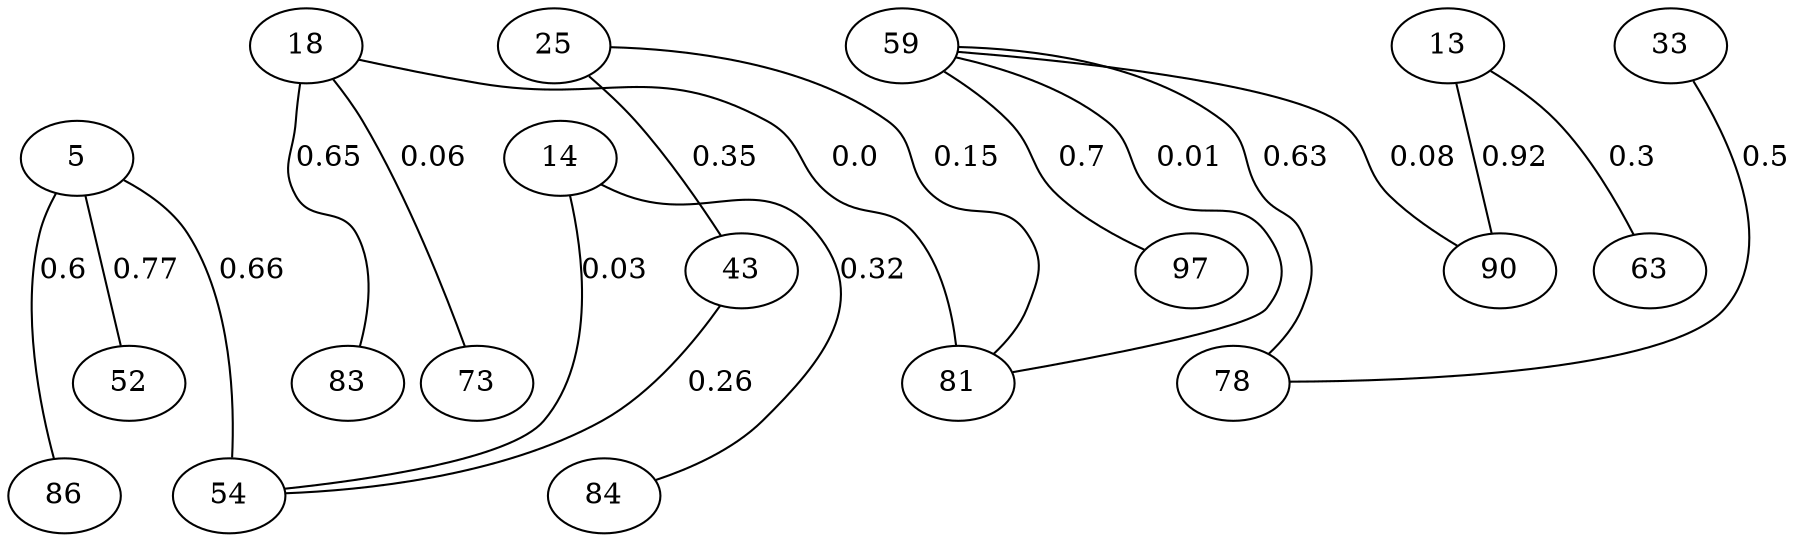 strict graph  {
5;
13;
14;
18;
25;
33;
43;
52;
54;
59;
63;
73;
78;
81;
83;
84;
86;
90;
97;
5 -- 52  [label="0.77", weight="0.7651773502650356"];
5 -- 54  [label="0.66", weight="0.6603651195330836"];
5 -- 86  [label="0.6", weight="0.6002248917248971"];
13 -- 63  [label="0.3", weight="0.30006834444264985"];
13 -- 90  [label="0.92", weight="0.9170926255751735"];
14 -- 54  [label="0.03", weight="0.02609183905598389"];
14 -- 84  [label="0.32", weight="0.32482820058213424"];
18 -- 73  [label="0.06", weight="0.061453575869484744"];
18 -- 81  [label="0.0", weight="0.0008544966688158739"];
18 -- 83  [label="0.65", weight="0.6542445416701698"];
25 -- 43  [label="0.35", weight="0.3537452842326714"];
25 -- 81  [label="0.15", weight="0.1525389300970066"];
33 -- 78  [label="0.5", weight="0.49899054596783454"];
43 -- 54  [label="0.26", weight="0.259521428077894"];
59 -- 78  [label="0.63", weight="0.6292698340167796"];
59 -- 81  [label="0.01", weight="0.012311322445351158"];
59 -- 90  [label="0.08", weight="0.08202419802205729"];
59 -- 97  [label="0.7", weight="0.6961820367070833"];
}
